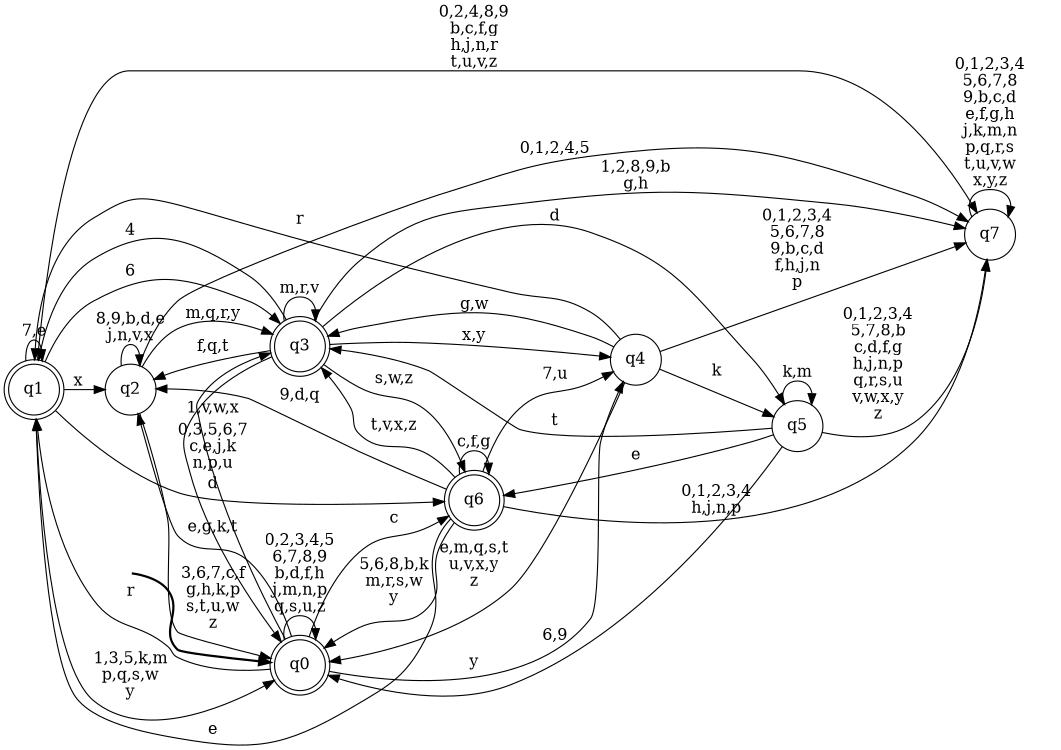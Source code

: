 digraph BlueStar {
__start0 [style = invis, shape = none, label = "", width = 0, height = 0];

rankdir=LR;
size="8,5";

s0 [style="rounded,filled", color="black", fillcolor="white" shape="doublecircle", label="q0"];
s1 [style="rounded,filled", color="black", fillcolor="white" shape="doublecircle", label="q1"];
s2 [style="filled", color="black", fillcolor="white" shape="circle", label="q2"];
s3 [style="rounded,filled", color="black", fillcolor="white" shape="doublecircle", label="q3"];
s4 [style="filled", color="black", fillcolor="white" shape="circle", label="q4"];
s5 [style="filled", color="black", fillcolor="white" shape="circle", label="q5"];
s6 [style="rounded,filled", color="black", fillcolor="white" shape="doublecircle", label="q6"];
s7 [style="filled", color="black", fillcolor="white" shape="circle", label="q7"];
subgraph cluster_main { 
	graph [pad=".75", ranksep="0.15", nodesep="0.15"];
	 style=invis; 
	__start0 -> s0 [penwidth=2];
}
s0 -> s0 [label="0,2,3,4,5\n6,7,8,9\nb,d,f,h\nj,m,n,p\nq,s,u,z"];
s0 -> s1 [label="r"];
s0 -> s2 [label="e,g,k,t"];
s0 -> s3 [label="1,v,w,x"];
s0 -> s4 [label="y"];
s0 -> s6 [label="c"];
s1 -> s0 [label="1,3,5,k,m\np,q,s,w\ny"];
s1 -> s1 [label="7,e"];
s1 -> s2 [label="x"];
s1 -> s3 [label="6"];
s1 -> s6 [label="d"];
s1 -> s7 [label="0,2,4,8,9\nb,c,f,g\nh,j,n,r\nt,u,v,z"];
s2 -> s0 [label="3,6,7,c,f\ng,h,k,p\ns,t,u,w\nz"];
s2 -> s2 [label="8,9,b,d,e\nj,n,v,x"];
s2 -> s3 [label="m,q,r,y"];
s2 -> s7 [label="0,1,2,4,5"];
s3 -> s0 [label="0,3,5,6,7\nc,e,j,k\nn,p,u"];
s3 -> s1 [label="4"];
s3 -> s2 [label="f,q,t"];
s3 -> s3 [label="m,r,v"];
s3 -> s4 [label="x,y"];
s3 -> s5 [label="d"];
s3 -> s6 [label="s,w,z"];
s3 -> s7 [label="1,2,8,9,b\ng,h"];
s4 -> s0 [label="e,m,q,s,t\nu,v,x,y\nz"];
s4 -> s1 [label="r"];
s4 -> s3 [label="g,w"];
s4 -> s5 [label="k"];
s4 -> s7 [label="0,1,2,3,4\n5,6,7,8\n9,b,c,d\nf,h,j,n\np"];
s5 -> s0 [label="6,9"];
s5 -> s3 [label="t"];
s5 -> s5 [label="k,m"];
s5 -> s6 [label="e"];
s5 -> s7 [label="0,1,2,3,4\n5,7,8,b\nc,d,f,g\nh,j,n,p\nq,r,s,u\nv,w,x,y\nz"];
s6 -> s0 [label="5,6,8,b,k\nm,r,s,w\ny"];
s6 -> s1 [label="e"];
s6 -> s2 [label="9,d,q"];
s6 -> s3 [label="t,v,x,z"];
s6 -> s4 [label="7,u"];
s6 -> s6 [label="c,f,g"];
s6 -> s7 [label="0,1,2,3,4\nh,j,n,p"];
s7 -> s7 [label="0,1,2,3,4\n5,6,7,8\n9,b,c,d\ne,f,g,h\nj,k,m,n\np,q,r,s\nt,u,v,w\nx,y,z"];

}